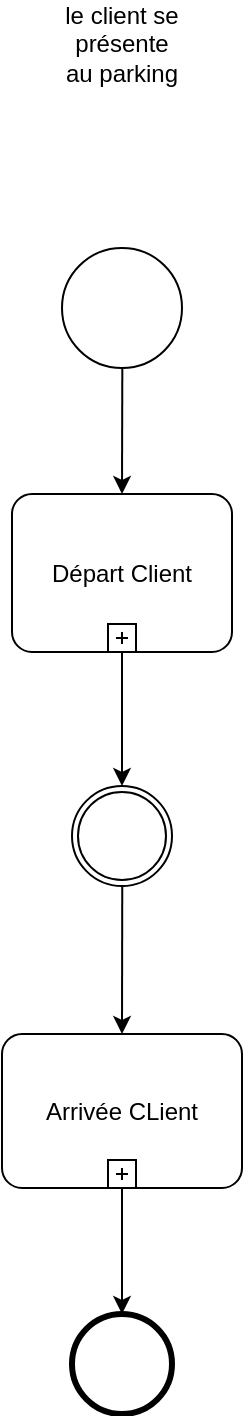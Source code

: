 <mxfile>
    <diagram id="YzBjT8JzuNdUA1O5AWN6" name="Page-1">
        <mxGraphModel dx="514" dy="1666" grid="1" gridSize="10" guides="1" tooltips="1" connect="1" arrows="1" fold="1" page="1" pageScale="1" pageWidth="850" pageHeight="1100" math="0" shadow="0">
            <root>
                <mxCell id="0"/>
                <mxCell id="1" parent="0"/>
                <mxCell id="6" style="edgeStyle=none;html=1;" edge="1" parent="1" source="2" target="5">
                    <mxGeometry relative="1" as="geometry"/>
                </mxCell>
                <mxCell id="2" value="" style="ellipse;whiteSpace=wrap;html=1;aspect=fixed;" vertex="1" parent="1">
                    <mxGeometry x="295" y="47" width="60" height="60" as="geometry"/>
                </mxCell>
                <mxCell id="3" value="le client se présente au parking" style="text;html=1;strokeColor=none;fillColor=none;align=center;verticalAlign=middle;whiteSpace=wrap;rounded=0;" vertex="1" parent="1">
                    <mxGeometry x="295" y="-70" width="60" height="30" as="geometry"/>
                </mxCell>
                <mxCell id="12" style="edgeStyle=none;html=1;" edge="1" parent="1" source="5" target="11">
                    <mxGeometry relative="1" as="geometry"/>
                </mxCell>
                <mxCell id="5" value="Départ Client" style="points=[[0.25,0,0],[0.5,0,0],[0.75,0,0],[1,0.25,0],[1,0.5,0],[1,0.75,0],[0.75,1,0],[0.5,1,0],[0.25,1,0],[0,0.75,0],[0,0.5,0],[0,0.25,0]];shape=mxgraph.bpmn.task;whiteSpace=wrap;rectStyle=rounded;size=10;html=1;taskMarker=abstract;isLoopSub=1;container=1;dropTarget=1;align=center;" vertex="1" collapsed="1" parent="1">
                    <mxGeometry x="270" y="170" width="110" height="79" as="geometry">
                        <mxRectangle x="270" y="170" width="660" height="150" as="alternateBounds"/>
                    </mxGeometry>
                </mxCell>
                <mxCell id="19" style="edgeStyle=none;html=1;" edge="1" parent="5" source="17" target="18">
                    <mxGeometry relative="1" as="geometry"/>
                </mxCell>
                <mxCell id="17" value="" style="points=[[0.145,0.145,0],[0.5,0,0],[0.855,0.145,0],[1,0.5,0],[0.855,0.855,0],[0.5,1,0],[0.145,0.855,0],[0,0.5,0]];shape=mxgraph.bpmn.event;html=1;verticalLabelPosition=bottom;labelBackgroundColor=#ffffff;verticalAlign=top;align=center;perimeter=ellipsePerimeter;outlineConnect=0;aspect=fixed;outline=standard;symbol=general;" vertex="1" parent="5">
                    <mxGeometry x="10.476" y="50" width="50" height="50" as="geometry"/>
                </mxCell>
                <mxCell id="21" value="" style="edgeStyle=none;html=1;" edge="1" parent="5" source="18" target="20">
                    <mxGeometry relative="1" as="geometry"/>
                </mxCell>
                <mxCell id="18" value="Récupérer les Clés" style="rounded=1;whiteSpace=wrap;html=1;" vertex="1" parent="5">
                    <mxGeometry x="89.998" y="45" width="125.714" height="60" as="geometry"/>
                </mxCell>
                <mxCell id="23" value="" style="edgeStyle=none;html=1;" edge="1" parent="5" source="20" target="22">
                    <mxGeometry relative="1" as="geometry"/>
                </mxCell>
                <mxCell id="20" value="Amener les cliens à l'aéroport" style="rounded=1;whiteSpace=wrap;html=1;" vertex="1" parent="5">
                    <mxGeometry x="249.997" y="45" width="125.714" height="60" as="geometry"/>
                </mxCell>
                <mxCell id="25" style="edgeStyle=none;html=1;" edge="1" parent="5" source="22" target="24">
                    <mxGeometry relative="1" as="geometry"/>
                </mxCell>
                <mxCell id="22" value="Déplacer la voiture dans la zone &quot;attente" style="rounded=1;whiteSpace=wrap;html=1;" vertex="1" parent="5">
                    <mxGeometry x="409.996" y="45" width="125.714" height="60" as="geometry"/>
                </mxCell>
                <mxCell id="24" value="" style="points=[[0.145,0.145,0],[0.5,0,0],[0.855,0.145,0],[1,0.5,0],[0.855,0.855,0],[0.5,1,0],[0.145,0.855,0],[0,0.5,0]];shape=mxgraph.bpmn.event;html=1;verticalLabelPosition=bottom;labelBackgroundColor=#ffffff;verticalAlign=top;align=center;perimeter=ellipsePerimeter;outlineConnect=0;aspect=fixed;outline=end;symbol=terminate2;" vertex="1" parent="5">
                    <mxGeometry x="570.003" y="50" width="50" height="50" as="geometry"/>
                </mxCell>
                <mxCell id="15" style="edgeStyle=none;html=1;" edge="1" parent="1" source="8" target="14">
                    <mxGeometry relative="1" as="geometry"/>
                </mxCell>
                <mxCell id="8" value="Arrivée CLient" style="points=[[0.25,0,0],[0.5,0,0],[0.75,0,0],[1,0.25,0],[1,0.5,0],[1,0.75,0],[0.75,1,0],[0.5,1,0],[0.25,1,0],[0,0.75,0],[0,0.5,0],[0,0.25,0]];shape=mxgraph.bpmn.task;whiteSpace=wrap;rectStyle=rounded;size=10;html=1;taskMarker=abstract;isLoopSub=1;container=1;dropTarget=1;" vertex="1" collapsed="1" parent="1">
                    <mxGeometry x="265" y="440" width="120" height="77" as="geometry">
                        <mxRectangle x="265" y="400" width="675" height="110" as="alternateBounds"/>
                    </mxGeometry>
                </mxCell>
                <mxCell id="28" style="edgeStyle=none;html=1;entryX=0;entryY=0.5;entryDx=0;entryDy=0;" edge="1" parent="8" source="26" target="27">
                    <mxGeometry relative="1" as="geometry"/>
                </mxCell>
                <mxCell id="26" value="" style="points=[[0.145,0.145,0],[0.5,0,0],[0.855,0.145,0],[1,0.5,0],[0.855,0.855,0],[0.5,1,0],[0.145,0.855,0],[0,0.5,0]];shape=mxgraph.bpmn.event;html=1;verticalLabelPosition=bottom;labelBackgroundColor=#ffffff;verticalAlign=top;align=center;perimeter=ellipsePerimeter;outlineConnect=0;aspect=fixed;outline=standard;symbol=general;" vertex="1" parent="8">
                    <mxGeometry x="15" y="30" width="50" height="50" as="geometry"/>
                </mxCell>
                <mxCell id="30" value="" style="edgeStyle=none;html=1;" edge="1" parent="8" source="27" target="29">
                    <mxGeometry relative="1" as="geometry"/>
                </mxCell>
                <mxCell id="27" value="Aller chercher les clients à l'aéroport" style="rounded=1;whiteSpace=wrap;html=1;" vertex="1" parent="8">
                    <mxGeometry x="100" y="25" width="120" height="60" as="geometry"/>
                </mxCell>
                <mxCell id="32" value="" style="edgeStyle=none;html=1;" edge="1" parent="8" source="29" target="31">
                    <mxGeometry relative="1" as="geometry"/>
                </mxCell>
                <mxCell id="29" value="Aller chercher le véhicule des clients" style="rounded=1;whiteSpace=wrap;html=1;" vertex="1" parent="8">
                    <mxGeometry x="255" y="25" width="120" height="60" as="geometry"/>
                </mxCell>
                <mxCell id="34" style="edgeStyle=none;html=1;" edge="1" parent="8" source="31" target="33">
                    <mxGeometry relative="1" as="geometry"/>
                </mxCell>
                <mxCell id="31" value="Rendre les clés" style="rounded=1;whiteSpace=wrap;html=1;" vertex="1" parent="8">
                    <mxGeometry x="405" y="25" width="120" height="60" as="geometry"/>
                </mxCell>
                <mxCell id="33" value="" style="points=[[0.145,0.145,0],[0.5,0,0],[0.855,0.145,0],[1,0.5,0],[0.855,0.855,0],[0.5,1,0],[0.145,0.855,0],[0,0.5,0]];shape=mxgraph.bpmn.event;html=1;verticalLabelPosition=bottom;labelBackgroundColor=#ffffff;verticalAlign=top;align=center;perimeter=ellipsePerimeter;outlineConnect=0;aspect=fixed;outline=end;symbol=terminate2;" vertex="1" parent="8">
                    <mxGeometry x="565" y="30" width="50" height="50" as="geometry"/>
                </mxCell>
                <mxCell id="13" style="edgeStyle=none;html=1;" edge="1" parent="1" source="11" target="8">
                    <mxGeometry relative="1" as="geometry"/>
                </mxCell>
                <mxCell id="11" value="" style="points=[[0.145,0.145,0],[0.5,0,0],[0.855,0.145,0],[1,0.5,0],[0.855,0.855,0],[0.5,1,0],[0.145,0.855,0],[0,0.5,0]];shape=mxgraph.bpmn.event;html=1;verticalLabelPosition=bottom;labelBackgroundColor=#ffffff;verticalAlign=top;align=center;perimeter=ellipsePerimeter;outlineConnect=0;aspect=fixed;outline=throwing;symbol=general;" vertex="1" parent="1">
                    <mxGeometry x="300" y="316" width="50" height="50" as="geometry"/>
                </mxCell>
                <mxCell id="14" value="" style="points=[[0.145,0.145,0],[0.5,0,0],[0.855,0.145,0],[1,0.5,0],[0.855,0.855,0],[0.5,1,0],[0.145,0.855,0],[0,0.5,0]];shape=mxgraph.bpmn.event;html=1;verticalLabelPosition=bottom;labelBackgroundColor=#ffffff;verticalAlign=top;align=center;perimeter=ellipsePerimeter;outlineConnect=0;aspect=fixed;outline=end;symbol=terminate2;" vertex="1" parent="1">
                    <mxGeometry x="300" y="580" width="50" height="50" as="geometry"/>
                </mxCell>
            </root>
        </mxGraphModel>
    </diagram>
</mxfile>